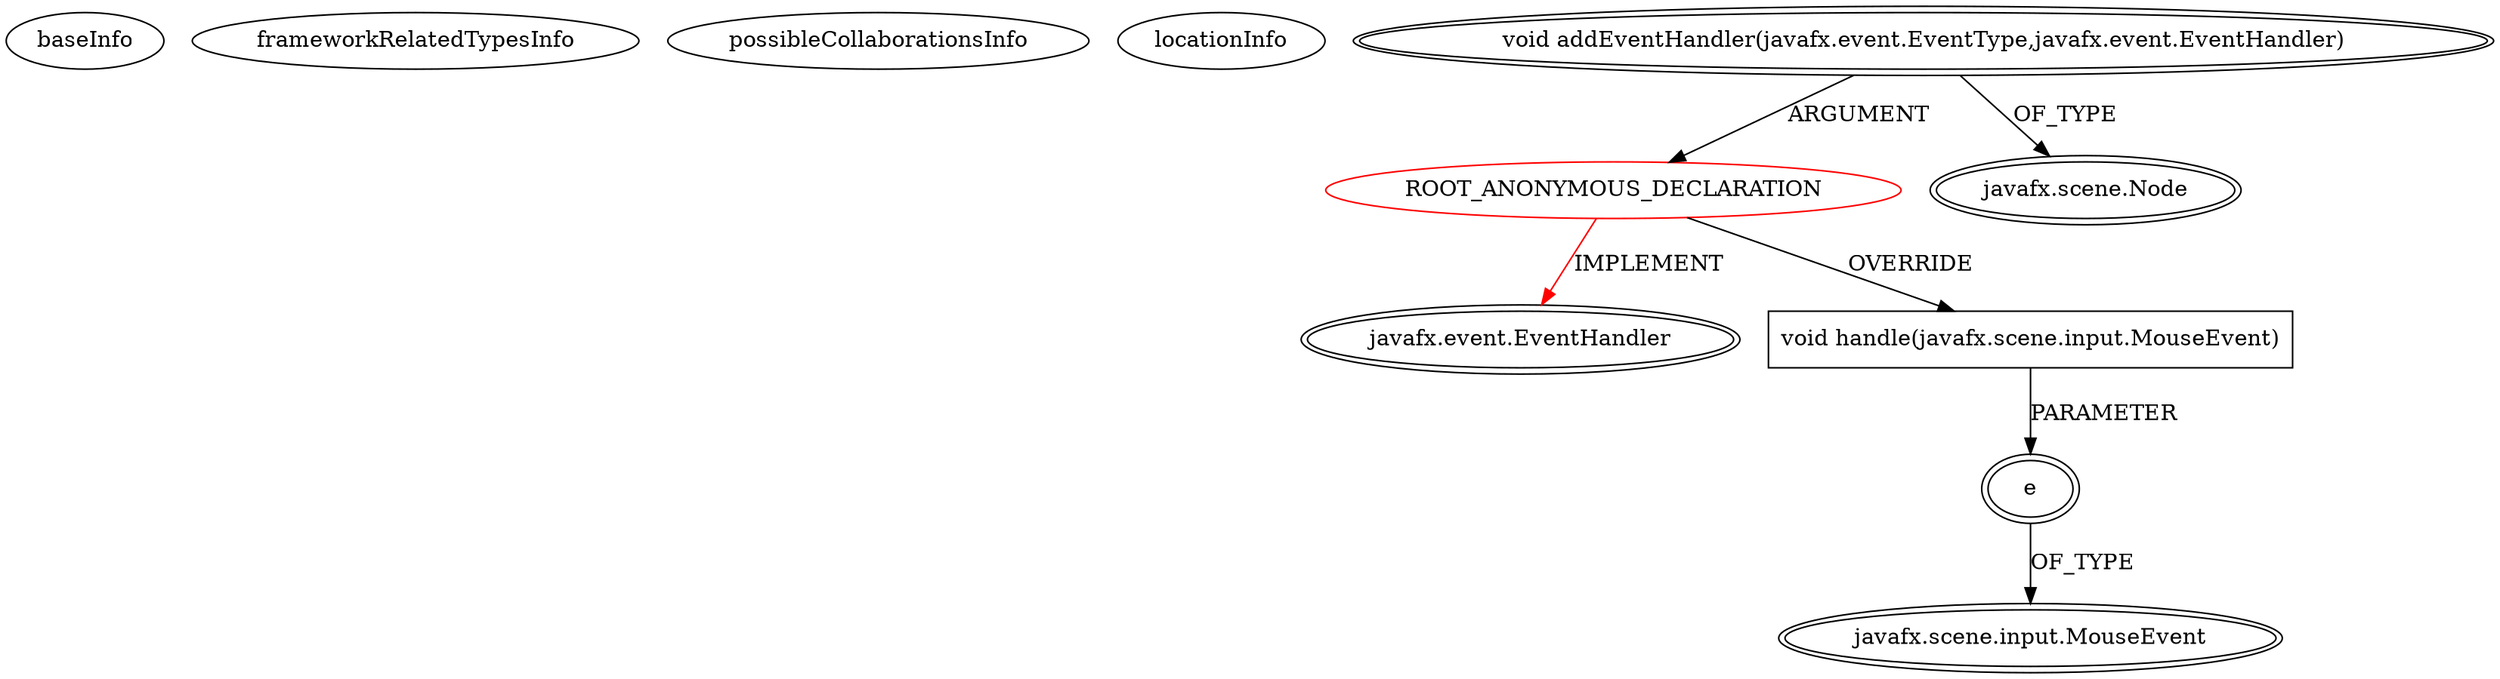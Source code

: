 digraph {
baseInfo[graphId=1331,category="extension_graph",isAnonymous=true,possibleRelation=false]
frameworkRelatedTypesInfo[0="javafx.event.EventHandler"]
possibleCollaborationsInfo[]
locationInfo[projectName="Stormwall-Schedule-Visualizer",filePath="/Stormwall-Schedule-Visualizer/Schedule-Visualizer-master/src/sv/creation/adress/MainLayoutController.java",contextSignature="void createUpperGraphic()",graphId="1331"]
0[label="ROOT_ANONYMOUS_DECLARATION",vertexType="ROOT_ANONYMOUS_DECLARATION",isFrameworkType=false,color=red]
1[label="javafx.event.EventHandler",vertexType="FRAMEWORK_INTERFACE_TYPE",isFrameworkType=true,peripheries=2]
2[label="void addEventHandler(javafx.event.EventType,javafx.event.EventHandler)",vertexType="OUTSIDE_CALL",isFrameworkType=true,peripheries=2]
3[label="javafx.scene.Node",vertexType="FRAMEWORK_CLASS_TYPE",isFrameworkType=true,peripheries=2]
4[label="void handle(javafx.scene.input.MouseEvent)",vertexType="OVERRIDING_METHOD_DECLARATION",isFrameworkType=false,shape=box]
5[label="e",vertexType="PARAMETER_DECLARATION",isFrameworkType=true,peripheries=2]
6[label="javafx.scene.input.MouseEvent",vertexType="FRAMEWORK_CLASS_TYPE",isFrameworkType=true,peripheries=2]
0->1[label="IMPLEMENT",color=red]
2->0[label="ARGUMENT"]
2->3[label="OF_TYPE"]
0->4[label="OVERRIDE"]
5->6[label="OF_TYPE"]
4->5[label="PARAMETER"]
}
